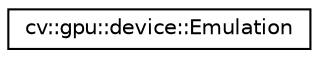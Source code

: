 digraph "Graphical Class Hierarchy"
{
 // LATEX_PDF_SIZE
  edge [fontname="Helvetica",fontsize="10",labelfontname="Helvetica",labelfontsize="10"];
  node [fontname="Helvetica",fontsize="10",shape=record];
  rankdir="LR";
  Node0 [label="cv::gpu::device::Emulation",height=0.2,width=0.4,color="black", fillcolor="white", style="filled",URL="$structcv_1_1gpu_1_1device_1_1_emulation.html",tooltip=" "];
}
